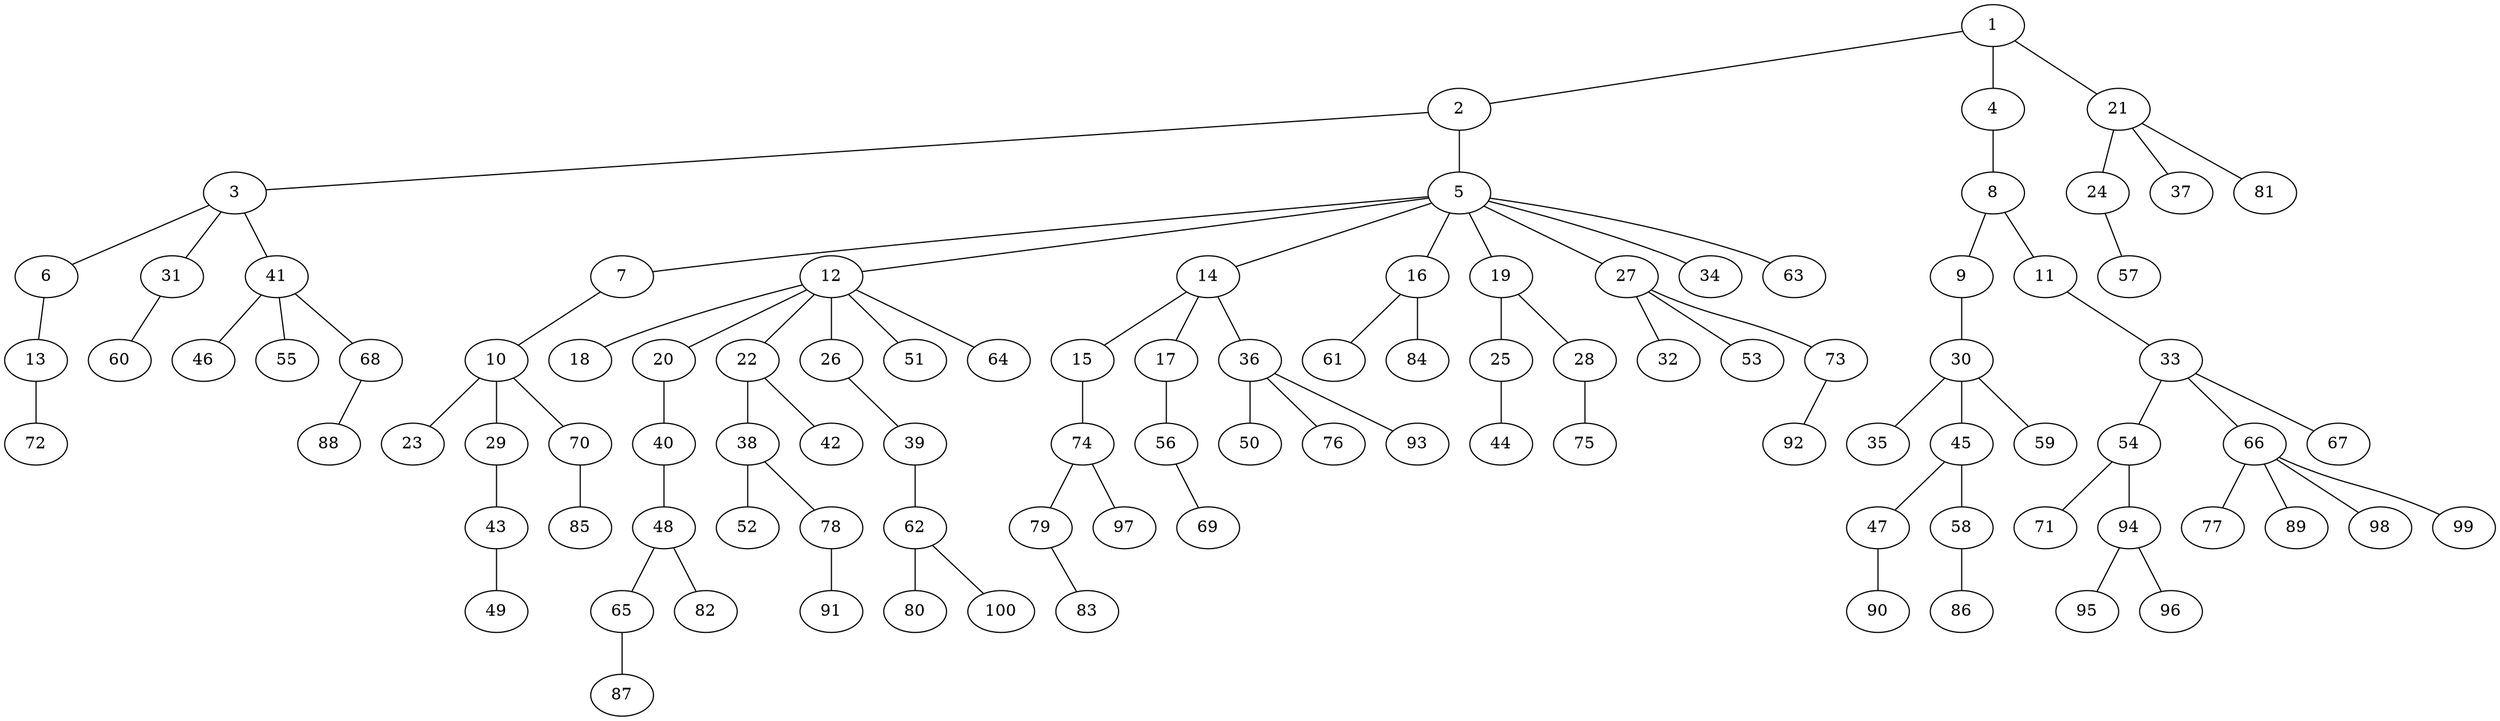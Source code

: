 graph graphname {1--2
1--4
1--21
2--3
2--5
3--6
3--31
3--41
4--8
5--7
5--12
5--14
5--16
5--19
5--27
5--34
5--63
6--13
7--10
8--9
8--11
9--30
10--23
10--29
10--70
11--33
12--18
12--20
12--22
12--26
12--51
12--64
13--72
14--15
14--17
14--36
15--74
16--61
16--84
17--56
19--25
19--28
20--40
21--24
21--37
21--81
22--38
22--42
24--57
25--44
26--39
27--32
27--53
27--73
28--75
29--43
30--35
30--45
30--59
31--60
33--54
33--66
33--67
36--50
36--76
36--93
38--52
38--78
39--62
40--48
41--46
41--55
41--68
43--49
45--47
45--58
47--90
48--65
48--82
54--71
54--94
56--69
58--86
62--80
62--100
65--87
66--77
66--89
66--98
66--99
68--88
70--85
73--92
74--79
74--97
78--91
79--83
94--95
94--96
}